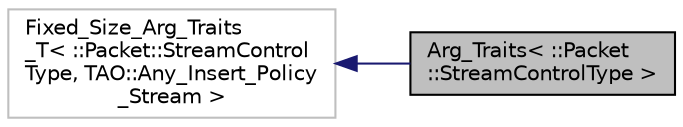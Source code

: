 digraph "Arg_Traits&lt; ::Packet::StreamControlType &gt;"
{
 // INTERACTIVE_SVG=YES
  edge [fontname="Helvetica",fontsize="10",labelfontname="Helvetica",labelfontsize="10"];
  node [fontname="Helvetica",fontsize="10",shape=record];
  rankdir="LR";
  Node1 [label="Arg_Traits\< ::Packet\l::StreamControlType \>",height=0.2,width=0.4,color="black", fillcolor="grey75", style="filled", fontcolor="black"];
  Node2 -> Node1 [dir="back",color="midnightblue",fontsize="10",style="solid",fontname="Helvetica"];
  Node2 [label="Fixed_Size_Arg_Traits\l_T\< ::Packet::StreamControl\lType, TAO::Any_Insert_Policy\l_Stream \>",height=0.2,width=0.4,color="grey75", fillcolor="white", style="filled"];
}
